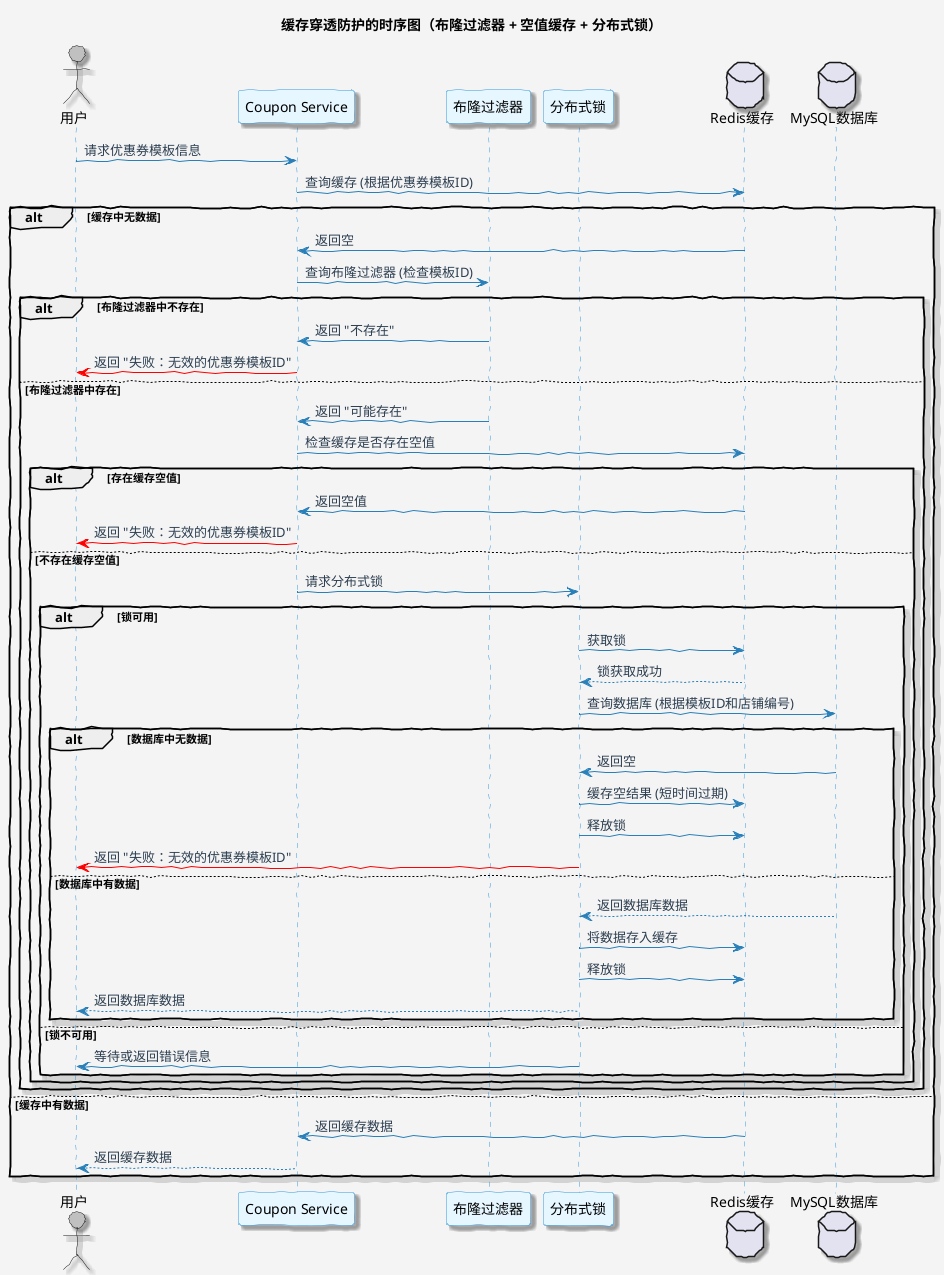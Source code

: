 @startuml
skinparam backgroundColor #F4F4F4
skinparam shadowing true
skinparam handwritten true
skinparam sequence {
    ActorBackgroundColor #C0C0C0
    LifeLineBackgroundColor #F0F0F0
    LifeLineBorderColor #3498DB
    ParticipantBorderColor #3498DB
    ParticipantBackgroundColor #E6F7FF
    ArrowColor #2980B9
    ArrowFontColor #2C3E50
    FontColor #2C3E50
    FontSize 12
}

actor User as "用户"
participant Service as "Coupon Service"
participant "布隆过滤器" as BloomFilter
participant DistributedLock as "分布式锁"
database Redis as "Redis缓存"
database MySQL as "MySQL数据库"

title 缓存穿透防护的时序图（布隆过滤器 + 空值缓存 + 分布式锁）

User -> Service: 请求优惠券模板信息
Service -> Redis: 查询缓存 (根据优惠券模板ID)

alt 缓存中无数据
    Redis -> Service: 返回空
    Service -> BloomFilter: 查询布隆过滤器 (检查模板ID)
    alt 布隆过滤器中不存在
        BloomFilter -> Service: 返回 "不存在"
        Service -[#red]> User: 返回 "失败：无效的优惠券模板ID"
    else 布隆过滤器中存在
        BloomFilter -> Service: 返回 "可能存在"
        Service -> Redis: 检查缓存是否存在空值
        alt 存在缓存空值
            Redis -> Service: 返回空值
            Service -[#red]> User: 返回 "失败：无效的优惠券模板ID"
        else 不存在缓存空值
            Service -> DistributedLock: 请求分布式锁
            alt 锁可用
                DistributedLock -> Redis: 获取锁
                Redis --> DistributedLock: 锁获取成功
                DistributedLock -> MySQL: 查询数据库 (根据模板ID和店铺编号)
                alt 数据库中无数据
                    MySQL -> DistributedLock: 返回空
                    DistributedLock -> Redis: 缓存空结果 (短时间过期)
                    DistributedLock -> Redis: 释放锁
                    DistributedLock -[#red]> User: 返回 "失败：无效的优惠券模板ID"
                else 数据库中有数据
                    MySQL --> DistributedLock: 返回数据库数据
                    DistributedLock -> Redis: 将数据存入缓存
                    DistributedLock -> Redis: 释放锁
                    DistributedLock --> User: 返回数据库数据
                end
            else 锁不可用
                DistributedLock -> User: 等待或返回错误信息
            end
        end
    end
else 缓存中有数据
    Redis -> Service: 返回缓存数据
    Service --> User: 返回缓存数据
end

@enduml
